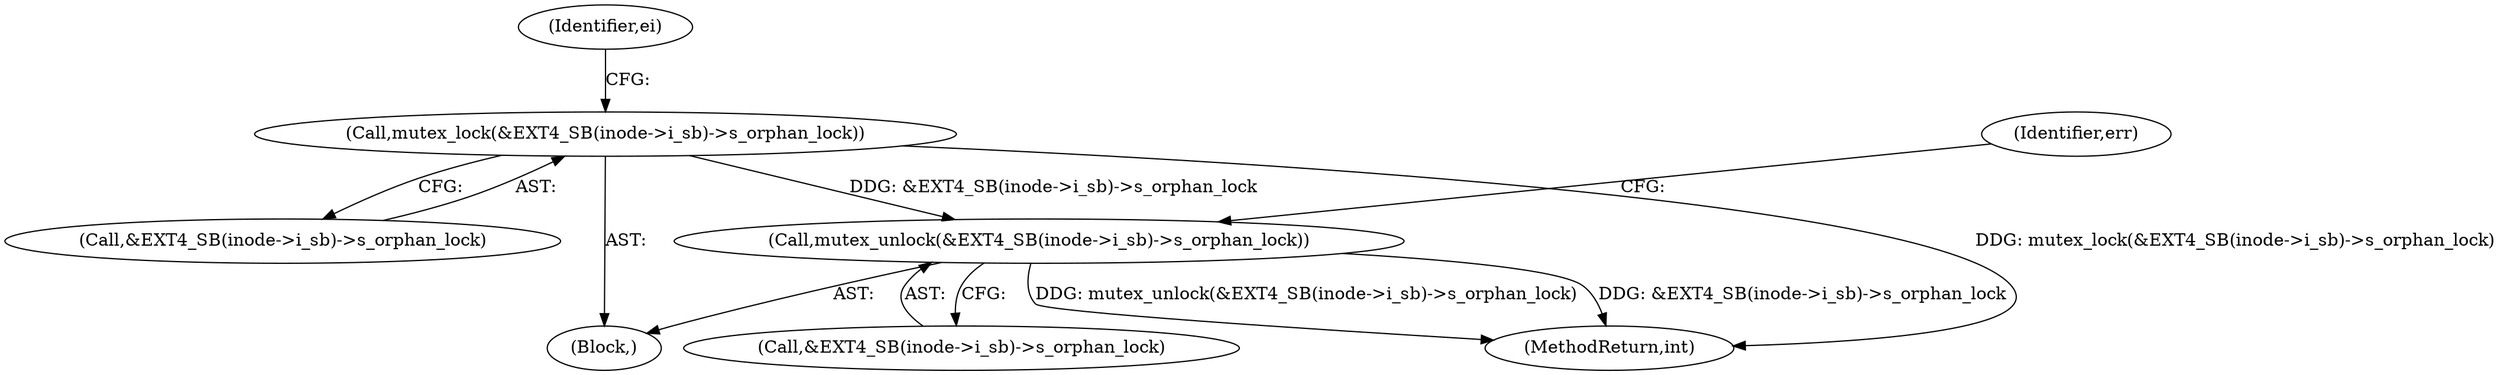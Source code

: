 digraph "0_linux_c9b92530a723ac5ef8e352885a1862b18f31b2f5_0@API" {
"1000283" [label="(Call,mutex_unlock(&EXT4_SB(inode->i_sb)->s_orphan_lock))"];
"1000127" [label="(Call,mutex_lock(&EXT4_SB(inode->i_sb)->s_orphan_lock))"];
"1000127" [label="(Call,mutex_lock(&EXT4_SB(inode->i_sb)->s_orphan_lock))"];
"1000284" [label="(Call,&EXT4_SB(inode->i_sb)->s_orphan_lock)"];
"1000283" [label="(Call,mutex_unlock(&EXT4_SB(inode->i_sb)->s_orphan_lock))"];
"1000128" [label="(Call,&EXT4_SB(inode->i_sb)->s_orphan_lock)"];
"1000105" [label="(Block,)"];
"1000292" [label="(Identifier,err)"];
"1000299" [label="(MethodReturn,int)"];
"1000139" [label="(Identifier,ei)"];
"1000283" -> "1000105"  [label="AST: "];
"1000283" -> "1000284"  [label="CFG: "];
"1000284" -> "1000283"  [label="AST: "];
"1000292" -> "1000283"  [label="CFG: "];
"1000283" -> "1000299"  [label="DDG: &EXT4_SB(inode->i_sb)->s_orphan_lock"];
"1000283" -> "1000299"  [label="DDG: mutex_unlock(&EXT4_SB(inode->i_sb)->s_orphan_lock)"];
"1000127" -> "1000283"  [label="DDG: &EXT4_SB(inode->i_sb)->s_orphan_lock"];
"1000127" -> "1000105"  [label="AST: "];
"1000127" -> "1000128"  [label="CFG: "];
"1000128" -> "1000127"  [label="AST: "];
"1000139" -> "1000127"  [label="CFG: "];
"1000127" -> "1000299"  [label="DDG: mutex_lock(&EXT4_SB(inode->i_sb)->s_orphan_lock)"];
}
